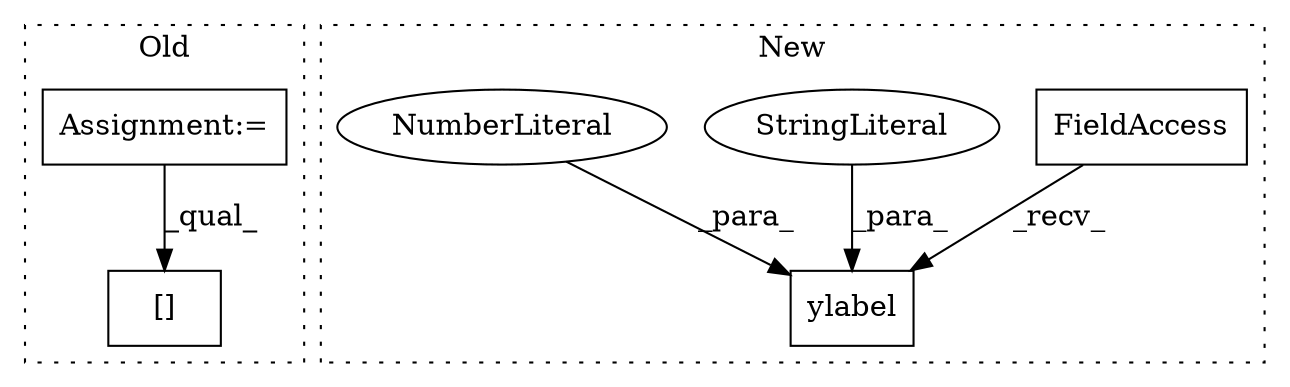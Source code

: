 digraph G {
subgraph cluster0 {
1 [label="[]" a="2" s="876,881" l="4,1" shape="box"];
5 [label="Assignment:=" a="7" s="493" l="3" shape="box"];
label = "Old";
style="dotted";
}
subgraph cluster1 {
2 [label="ylabel" a="32" s="858,893" l="7,1" shape="box"];
3 [label="FieldAccess" a="22" s="840" l="10" shape="box"];
4 [label="StringLiteral" a="45" s="865" l="25" shape="ellipse"];
6 [label="NumberLiteral" a="34" s="891" l="2" shape="ellipse"];
label = "New";
style="dotted";
}
3 -> 2 [label="_recv_"];
4 -> 2 [label="_para_"];
5 -> 1 [label="_qual_"];
6 -> 2 [label="_para_"];
}